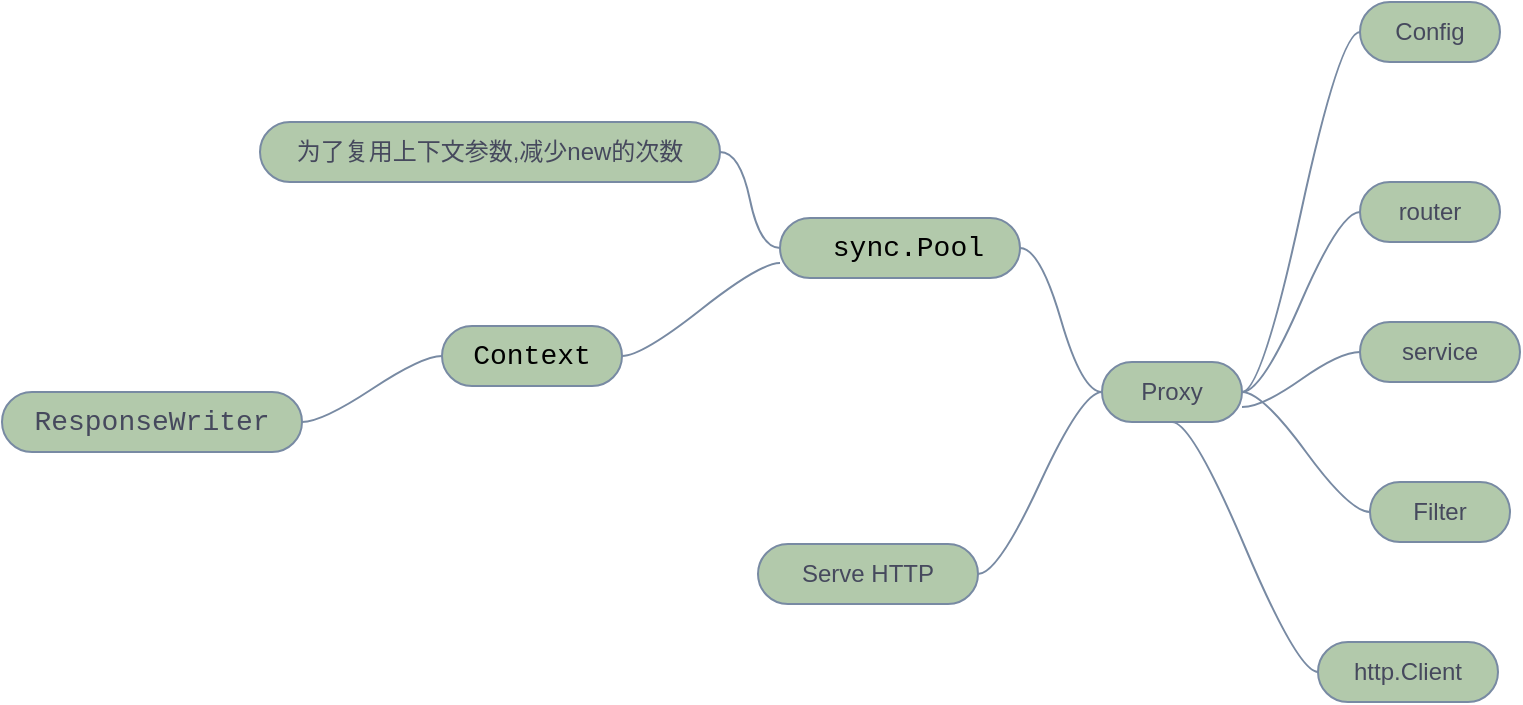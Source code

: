 <mxfile>
    <diagram id="HMJ6oblAigPsxfvTat6T" name="第 1 页">
        <mxGraphModel dx="1817" dy="575" grid="1" gridSize="10" guides="1" tooltips="1" connect="1" arrows="1" fold="1" page="1" pageScale="1" pageWidth="827" pageHeight="1169" background="#ffffff" math="0" shadow="0">
            <root>
                <mxCell id="0"/>
                <mxCell id="1" parent="0"/>
                <mxCell id="18" value="Proxy" style="whiteSpace=wrap;rounded=1;arcSize=50;align=center;verticalAlign=middle;strokeWidth=1;autosize=1;spacing=4;treeFolding=1;treeMoving=1;newEdgeStyle={&quot;edgeStyle&quot;:&quot;entityRelationEdgeStyle&quot;,&quot;startArrow&quot;:&quot;none&quot;,&quot;endArrow&quot;:&quot;none&quot;,&quot;segment&quot;:10,&quot;curved&quot;:1};fillColor=#B2C9AB;strokeColor=#788AA3;fontColor=#46495D;html=1;" parent="1" vertex="1">
                    <mxGeometry x="261" y="390" width="70" height="30" as="geometry"/>
                </mxCell>
                <mxCell id="20" value="Config" style="whiteSpace=wrap;html=1;rounded=1;arcSize=50;align=center;verticalAlign=middle;strokeWidth=1;autosize=1;spacing=4;treeFolding=1;treeMoving=1;newEdgeStyle={&quot;edgeStyle&quot;:&quot;entityRelationEdgeStyle&quot;,&quot;startArrow&quot;:&quot;none&quot;,&quot;endArrow&quot;:&quot;none&quot;,&quot;segment&quot;:10,&quot;curved&quot;:1};fillColor=#B2C9AB;strokeColor=#788AA3;fontColor=#46495D;" parent="1" vertex="1" collapsed="1">
                    <mxGeometry x="390" y="210" width="70" height="30" as="geometry"/>
                </mxCell>
                <mxCell id="21" value="" style="edgeStyle=entityRelationEdgeStyle;startArrow=none;endArrow=none;segment=10;curved=1;exitX=1;exitY=0.5;exitDx=0;exitDy=0;strokeColor=#788AA3;fontColor=#46495D;" parent="1" source="18" target="20" edge="1">
                    <mxGeometry relative="1" as="geometry">
                        <mxPoint x="370" y="400" as="sourcePoint"/>
                    </mxGeometry>
                </mxCell>
                <mxCell id="22" value="Proxy Connect Info" style="whiteSpace=wrap;html=1;rounded=1;arcSize=50;align=center;verticalAlign=middle;strokeWidth=1;autosize=1;spacing=4;treeFolding=1;treeMoving=1;newEdgeStyle={&quot;edgeStyle&quot;:&quot;entityRelationEdgeStyle&quot;,&quot;startArrow&quot;:&quot;none&quot;,&quot;endArrow&quot;:&quot;none&quot;,&quot;segment&quot;:10,&quot;curved&quot;:1};fillColor=#B2C9AB;strokeColor=#788AA3;fontColor=#46495D;" parent="1" vertex="1" visible="0">
                    <mxGeometry x="496" y="268" width="140" height="30" as="geometry"/>
                </mxCell>
                <mxCell id="23" value="" style="edgeStyle=entityRelationEdgeStyle;startArrow=none;endArrow=none;segment=10;curved=1;exitX=1;exitY=0.25;exitDx=0;exitDy=0;strokeColor=#788AA3;fontColor=#46495D;" parent="1" source="20" target="22" edge="1" visible="0">
                    <mxGeometry relative="1" as="geometry">
                        <mxPoint x="490" y="310" as="sourcePoint"/>
                    </mxGeometry>
                </mxCell>
                <mxCell id="26" value="Admin Info" style="whiteSpace=wrap;html=1;rounded=1;arcSize=50;align=center;verticalAlign=middle;strokeWidth=1;autosize=1;spacing=4;treeFolding=1;treeMoving=1;newEdgeStyle={&quot;edgeStyle&quot;:&quot;entityRelationEdgeStyle&quot;,&quot;startArrow&quot;:&quot;none&quot;,&quot;endArrow&quot;:&quot;none&quot;,&quot;segment&quot;:10,&quot;curved&quot;:1};fillColor=#B2C9AB;strokeColor=#788AA3;fontColor=#46495D;" parent="1" vertex="1" visible="0">
                    <mxGeometry x="510" y="408" width="100" height="30" as="geometry"/>
                </mxCell>
                <mxCell id="27" value="" style="edgeStyle=entityRelationEdgeStyle;startArrow=none;endArrow=none;segment=10;curved=1;exitX=1;exitY=0.75;exitDx=0;exitDy=0;strokeColor=#788AA3;fontColor=#46495D;" parent="1" source="20" target="26" edge="1" visible="0">
                    <mxGeometry relative="1" as="geometry">
                        <mxPoint x="520" y="375.5" as="sourcePoint"/>
                    </mxGeometry>
                </mxCell>
                <mxCell id="28" value="addr" style="whiteSpace=wrap;html=1;rounded=1;arcSize=50;align=center;verticalAlign=middle;strokeWidth=1;autosize=1;spacing=4;treeFolding=1;treeMoving=1;newEdgeStyle={&quot;edgeStyle&quot;:&quot;entityRelationEdgeStyle&quot;,&quot;startArrow&quot;:&quot;none&quot;,&quot;endArrow&quot;:&quot;none&quot;,&quot;segment&quot;:10,&quot;curved&quot;:1};fillColor=#B2C9AB;strokeColor=#788AA3;fontColor=#46495D;" parent="1" vertex="1" visible="0">
                    <mxGeometry x="726" y="168" width="60" height="30" as="geometry"/>
                </mxCell>
                <mxCell id="29" value="" style="edgeStyle=entityRelationEdgeStyle;startArrow=none;endArrow=none;segment=10;curved=1;exitX=1;exitY=0.25;exitDx=0;exitDy=0;strokeColor=#788AA3;fontColor=#46495D;" parent="1" source="22" target="28" edge="1" visible="0">
                    <mxGeometry relative="1" as="geometry">
                        <mxPoint x="670" y="282" as="sourcePoint"/>
                    </mxGeometry>
                </mxCell>
                <mxCell id="30" value="plugin" style="whiteSpace=wrap;html=1;rounded=1;arcSize=50;align=center;verticalAlign=middle;strokeWidth=1;autosize=1;spacing=4;treeFolding=1;treeMoving=1;newEdgeStyle={&quot;edgeStyle&quot;:&quot;entityRelationEdgeStyle&quot;,&quot;startArrow&quot;:&quot;none&quot;,&quot;endArrow&quot;:&quot;none&quot;,&quot;segment&quot;:10,&quot;curved&quot;:1};fillColor=#B2C9AB;strokeColor=#788AA3;fontColor=#46495D;" parent="1" vertex="1" visible="0">
                    <mxGeometry x="721" y="228" width="70" height="30" as="geometry"/>
                </mxCell>
                <mxCell id="31" value="" style="edgeStyle=entityRelationEdgeStyle;startArrow=none;endArrow=none;segment=10;curved=1;exitX=1;exitY=0.5;exitDx=0;exitDy=0;strokeColor=#788AA3;fontColor=#46495D;" parent="1" source="22" target="30" edge="1" visible="0">
                    <mxGeometry relative="1" as="geometry">
                        <mxPoint x="680" y="350" as="sourcePoint"/>
                    </mxGeometry>
                </mxCell>
                <mxCell id="33" value="max connection" style="whiteSpace=wrap;html=1;rounded=1;arcSize=50;align=center;verticalAlign=middle;strokeWidth=1;autosize=1;spacing=4;treeFolding=1;treeMoving=1;newEdgeStyle={&quot;edgeStyle&quot;:&quot;entityRelationEdgeStyle&quot;,&quot;startArrow&quot;:&quot;none&quot;,&quot;endArrow&quot;:&quot;none&quot;,&quot;segment&quot;:10,&quot;curved&quot;:1};fillColor=#B2C9AB;strokeColor=#788AA3;fontColor=#46495D;" parent="1" vertex="1" visible="0">
                    <mxGeometry x="730" y="296" width="120" height="30" as="geometry"/>
                </mxCell>
                <mxCell id="34" value="" style="edgeStyle=entityRelationEdgeStyle;startArrow=none;endArrow=none;segment=10;curved=1;exitX=1;exitY=0.75;exitDx=0;exitDy=0;strokeColor=#788AA3;fontColor=#46495D;" parent="1" source="22" target="33" edge="1" visible="0">
                    <mxGeometry relative="1" as="geometry">
                        <mxPoint x="700" y="340" as="sourcePoint"/>
                    </mxGeometry>
                </mxCell>
                <mxCell id="37" value="enable https" style="whiteSpace=wrap;html=1;rounded=1;arcSize=50;align=center;verticalAlign=middle;strokeWidth=1;autosize=1;spacing=4;treeFolding=1;treeMoving=1;newEdgeStyle={&quot;edgeStyle&quot;:&quot;entityRelationEdgeStyle&quot;,&quot;startArrow&quot;:&quot;none&quot;,&quot;endArrow&quot;:&quot;none&quot;,&quot;segment&quot;:10,&quot;curved&quot;:1};fillColor=#B2C9AB;strokeColor=#788AA3;fontColor=#46495D;" parent="1" vertex="1" visible="0">
                    <mxGeometry x="731" y="348" width="110" height="30" as="geometry"/>
                </mxCell>
                <mxCell id="38" value="" style="edgeStyle=entityRelationEdgeStyle;startArrow=none;endArrow=none;segment=10;curved=1;exitX=1;exitY=0.75;exitDx=0;exitDy=0;strokeColor=#788AA3;fontColor=#46495D;" parent="1" source="22" target="37" edge="1" visible="0">
                    <mxGeometry relative="1" as="geometry">
                        <mxPoint x="710" y="390" as="sourcePoint"/>
                    </mxGeometry>
                </mxCell>
                <mxCell id="39" value="addr" style="whiteSpace=wrap;html=1;rounded=1;arcSize=50;align=center;verticalAlign=middle;strokeWidth=1;autosize=1;spacing=4;treeFolding=1;treeMoving=1;newEdgeStyle={&quot;edgeStyle&quot;:&quot;entityRelationEdgeStyle&quot;,&quot;startArrow&quot;:&quot;none&quot;,&quot;endArrow&quot;:&quot;none&quot;,&quot;segment&quot;:10,&quot;curved&quot;:1};fillColor=#B2C9AB;strokeColor=#788AA3;fontColor=#46495D;" parent="1" vertex="1" visible="0">
                    <mxGeometry x="676" y="408" width="60" height="30" as="geometry"/>
                </mxCell>
                <mxCell id="40" value="" style="edgeStyle=entityRelationEdgeStyle;startArrow=none;endArrow=none;segment=10;curved=1;exitX=1;exitY=0.5;exitDx=0;exitDy=0;strokeColor=#788AA3;fontColor=#46495D;" parent="1" source="26" target="39" edge="1" visible="0">
                    <mxGeometry relative="1" as="geometry">
                        <mxPoint x="630" y="450" as="sourcePoint"/>
                    </mxGeometry>
                </mxCell>
                <mxCell id="41" value="source" style="whiteSpace=wrap;html=1;rounded=1;arcSize=50;align=center;verticalAlign=middle;strokeWidth=1;autosize=1;spacing=4;treeFolding=1;treeMoving=1;newEdgeStyle={&quot;edgeStyle&quot;:&quot;entityRelationEdgeStyle&quot;,&quot;startArrow&quot;:&quot;none&quot;,&quot;endArrow&quot;:&quot;none&quot;,&quot;segment&quot;:10,&quot;curved&quot;:1};fillColor=#B2C9AB;strokeColor=#788AA3;fontColor=#46495D;" parent="1" vertex="1" visible="0" collapsed="1">
                    <mxGeometry x="550" y="378" width="80" height="30" as="geometry"/>
                </mxCell>
                <mxCell id="42" value="" style="edgeStyle=entityRelationEdgeStyle;startArrow=none;endArrow=none;segment=10;curved=1;entryX=0.34;entryY=1.02;entryDx=0;entryDy=0;entryPerimeter=0;strokeColor=#788AA3;fontColor=#46495D;" parent="1" source="58" target="41" edge="1" visible="0">
                    <mxGeometry relative="1" as="geometry">
                        <mxPoint x="360" y="510" as="sourcePoint"/>
                    </mxGeometry>
                </mxCell>
                <mxCell id="43" value="from yaml" style="whiteSpace=wrap;html=1;rounded=1;arcSize=50;align=center;verticalAlign=middle;strokeWidth=1;autosize=1;spacing=4;treeFolding=1;treeMoving=1;newEdgeStyle={&quot;edgeStyle&quot;:&quot;entityRelationEdgeStyle&quot;,&quot;startArrow&quot;:&quot;none&quot;,&quot;endArrow&quot;:&quot;none&quot;,&quot;segment&quot;:10,&quot;curved&quot;:1};fillColor=#B2C9AB;strokeColor=#788AA3;fontColor=#46495D;" parent="1" vertex="1" visible="0">
                    <mxGeometry x="690" y="260" width="90" height="30" as="geometry"/>
                </mxCell>
                <mxCell id="44" value="" style="edgeStyle=entityRelationEdgeStyle;startArrow=none;endArrow=none;segment=10;curved=1;exitX=1;exitY=0.5;exitDx=0;exitDy=0;strokeColor=#788AA3;fontColor=#46495D;" parent="1" source="41" target="43" edge="1" visible="0">
                    <mxGeometry relative="1" as="geometry">
                        <mxPoint x="524" y="540" as="sourcePoint"/>
                    </mxGeometry>
                </mxCell>
                <mxCell id="45" value="from json" style="whiteSpace=wrap;html=1;rounded=1;arcSize=50;align=center;verticalAlign=middle;strokeWidth=1;autosize=1;spacing=4;treeFolding=1;treeMoving=1;newEdgeStyle={&quot;edgeStyle&quot;:&quot;entityRelationEdgeStyle&quot;,&quot;startArrow&quot;:&quot;none&quot;,&quot;endArrow&quot;:&quot;none&quot;,&quot;segment&quot;:10,&quot;curved&quot;:1};fillColor=#B2C9AB;strokeColor=#788AA3;fontColor=#46495D;" parent="1" vertex="1" visible="0">
                    <mxGeometry x="694" y="330" width="90" height="30" as="geometry"/>
                </mxCell>
                <mxCell id="46" value="" style="edgeStyle=entityRelationEdgeStyle;startArrow=none;endArrow=none;segment=10;curved=1;exitX=1;exitY=0.75;exitDx=0;exitDy=0;strokeColor=#788AA3;fontColor=#46495D;" parent="1" source="41" target="45" edge="1" visible="0">
                    <mxGeometry relative="1" as="geometry">
                        <mxPoint x="524" y="550" as="sourcePoint"/>
                    </mxGeometry>
                </mxCell>
                <mxCell id="47" value="from eureka" style="whiteSpace=wrap;html=1;rounded=1;arcSize=50;align=center;verticalAlign=middle;strokeWidth=1;autosize=1;spacing=4;treeFolding=1;treeMoving=1;newEdgeStyle={&quot;edgeStyle&quot;:&quot;entityRelationEdgeStyle&quot;,&quot;startArrow&quot;:&quot;none&quot;,&quot;endArrow&quot;:&quot;none&quot;,&quot;segment&quot;:10,&quot;curved&quot;:1};fillColor=#B2C9AB;strokeColor=#788AA3;fontColor=#46495D;" parent="1" vertex="1" visible="0">
                    <mxGeometry x="694" y="390" width="100" height="30" as="geometry"/>
                </mxCell>
                <mxCell id="48" value="" style="edgeStyle=entityRelationEdgeStyle;startArrow=none;endArrow=none;segment=10;curved=1;exitX=1;exitY=0.75;exitDx=0;exitDy=0;strokeColor=#788AA3;fontColor=#46495D;" parent="1" source="41" target="47" edge="1" visible="0">
                    <mxGeometry relative="1" as="geometry">
                        <mxPoint x="518" y="612" as="sourcePoint"/>
                    </mxGeometry>
                </mxCell>
                <mxCell id="50" value="source" style="whiteSpace=wrap;html=1;rounded=1;arcSize=50;align=center;verticalAlign=middle;strokeWidth=1;autosize=1;spacing=4;treeFolding=1;treeMoving=1;newEdgeStyle={&quot;edgeStyle&quot;:&quot;entityRelationEdgeStyle&quot;,&quot;startArrow&quot;:&quot;none&quot;,&quot;endArrow&quot;:&quot;none&quot;,&quot;segment&quot;:10,&quot;curved&quot;:1};fillColor=#B2C9AB;strokeColor=#788AA3;fontColor=#46495D;" parent="1" vertex="1" visible="0" collapsed="1">
                    <mxGeometry x="580" y="555" width="80" height="30" as="geometry"/>
                </mxCell>
                <mxCell id="51" value="" style="edgeStyle=entityRelationEdgeStyle;startArrow=none;endArrow=none;segment=10;curved=1;exitX=1;exitY=0.5;exitDx=0;exitDy=0;strokeColor=#788AA3;fontColor=#46495D;" parent="1" source="60" target="50" edge="1" visible="0">
                    <mxGeometry relative="1" as="geometry">
                        <mxPoint x="350" y="490" as="sourcePoint"/>
                    </mxGeometry>
                </mxCell>
                <mxCell id="52" value="from yaml" style="whiteSpace=wrap;html=1;rounded=1;arcSize=50;align=center;verticalAlign=middle;strokeWidth=1;autosize=1;spacing=4;treeFolding=1;treeMoving=1;newEdgeStyle={&quot;edgeStyle&quot;:&quot;entityRelationEdgeStyle&quot;,&quot;startArrow&quot;:&quot;none&quot;,&quot;endArrow&quot;:&quot;none&quot;,&quot;segment&quot;:10,&quot;curved&quot;:1};fillColor=#B2C9AB;strokeColor=#788AA3;fontColor=#46495D;" parent="1" vertex="1" visible="0">
                    <mxGeometry x="630" y="440" width="90" height="30" as="geometry"/>
                </mxCell>
                <mxCell id="53" value="" style="edgeStyle=entityRelationEdgeStyle;startArrow=none;endArrow=none;segment=10;curved=1;exitX=1;exitY=0.5;exitDx=0;exitDy=0;strokeColor=#788AA3;fontColor=#46495D;" parent="1" source="50" target="52" edge="1" visible="0">
                    <mxGeometry relative="1" as="geometry">
                        <mxPoint x="553" y="710" as="sourcePoint"/>
                    </mxGeometry>
                </mxCell>
                <mxCell id="54" value="from json" style="whiteSpace=wrap;html=1;rounded=1;arcSize=50;align=center;verticalAlign=middle;strokeWidth=1;autosize=1;spacing=4;treeFolding=1;treeMoving=1;newEdgeStyle={&quot;edgeStyle&quot;:&quot;entityRelationEdgeStyle&quot;,&quot;startArrow&quot;:&quot;none&quot;,&quot;endArrow&quot;:&quot;none&quot;,&quot;segment&quot;:10,&quot;curved&quot;:1};fillColor=#B2C9AB;strokeColor=#788AA3;fontColor=#46495D;" parent="1" vertex="1" visible="0">
                    <mxGeometry x="690" y="500" width="90" height="30" as="geometry"/>
                </mxCell>
                <mxCell id="55" value="" style="edgeStyle=entityRelationEdgeStyle;startArrow=none;endArrow=none;segment=10;curved=1;exitX=1;exitY=0.75;exitDx=0;exitDy=0;strokeColor=#788AA3;fontColor=#46495D;" parent="1" source="50" target="54" edge="1" visible="0">
                    <mxGeometry relative="1" as="geometry">
                        <mxPoint x="553" y="720" as="sourcePoint"/>
                    </mxGeometry>
                </mxCell>
                <mxCell id="56" value="from eureka" style="whiteSpace=wrap;html=1;rounded=1;arcSize=50;align=center;verticalAlign=middle;strokeWidth=1;autosize=1;spacing=4;treeFolding=1;treeMoving=1;newEdgeStyle={&quot;edgeStyle&quot;:&quot;entityRelationEdgeStyle&quot;,&quot;startArrow&quot;:&quot;none&quot;,&quot;endArrow&quot;:&quot;none&quot;,&quot;segment&quot;:10,&quot;curved&quot;:1};fillColor=#B2C9AB;strokeColor=#788AA3;fontColor=#46495D;" parent="1" vertex="1" visible="0">
                    <mxGeometry x="670" y="555" width="100" height="30" as="geometry"/>
                </mxCell>
                <mxCell id="57" value="" style="edgeStyle=entityRelationEdgeStyle;startArrow=none;endArrow=none;segment=10;curved=1;exitX=1;exitY=0.75;exitDx=0;exitDy=0;strokeColor=#788AA3;fontColor=#46495D;" parent="1" source="50" target="56" edge="1" visible="0">
                    <mxGeometry relative="1" as="geometry">
                        <mxPoint x="547" y="782" as="sourcePoint"/>
                    </mxGeometry>
                </mxCell>
                <mxCell id="58" value="router" style="whiteSpace=wrap;html=1;rounded=1;arcSize=50;align=center;verticalAlign=middle;strokeWidth=1;autosize=1;spacing=4;treeFolding=1;treeMoving=1;newEdgeStyle={&quot;edgeStyle&quot;:&quot;entityRelationEdgeStyle&quot;,&quot;startArrow&quot;:&quot;none&quot;,&quot;endArrow&quot;:&quot;none&quot;,&quot;segment&quot;:10,&quot;curved&quot;:1};fillColor=#B2C9AB;strokeColor=#788AA3;fontColor=#46495D;" parent="1" vertex="1" collapsed="1">
                    <mxGeometry x="390" y="300" width="70" height="30" as="geometry"/>
                </mxCell>
                <mxCell id="59" value="" style="edgeStyle=entityRelationEdgeStyle;startArrow=none;endArrow=none;segment=10;curved=1;strokeColor=#788AA3;fontColor=#46495D;" parent="1" source="18" target="58" edge="1">
                    <mxGeometry relative="1" as="geometry">
                        <mxPoint x="358" y="460" as="sourcePoint"/>
                    </mxGeometry>
                </mxCell>
                <mxCell id="60" value="service" style="whiteSpace=wrap;html=1;rounded=1;arcSize=50;align=center;verticalAlign=middle;strokeWidth=1;autosize=1;spacing=4;treeFolding=1;treeMoving=1;newEdgeStyle={&quot;edgeStyle&quot;:&quot;entityRelationEdgeStyle&quot;,&quot;startArrow&quot;:&quot;none&quot;,&quot;endArrow&quot;:&quot;none&quot;,&quot;segment&quot;:10,&quot;curved&quot;:1};fillColor=#B2C9AB;strokeColor=#788AA3;fontColor=#46495D;" parent="1" vertex="1" collapsed="1">
                    <mxGeometry x="390" y="370" width="80" height="30" as="geometry"/>
                </mxCell>
                <mxCell id="61" value="" style="edgeStyle=entityRelationEdgeStyle;startArrow=none;endArrow=none;segment=10;curved=1;exitX=1;exitY=0.75;exitDx=0;exitDy=0;strokeColor=#788AA3;fontColor=#46495D;" parent="1" source="18" target="60" edge="1">
                    <mxGeometry relative="1" as="geometry">
                        <mxPoint x="180" y="540" as="sourcePoint"/>
                    </mxGeometry>
                </mxCell>
                <mxCell id="62" value="Filter" style="whiteSpace=wrap;html=1;rounded=1;arcSize=50;align=center;verticalAlign=middle;strokeWidth=1;autosize=1;spacing=4;treeFolding=1;treeMoving=1;newEdgeStyle={&quot;edgeStyle&quot;:&quot;entityRelationEdgeStyle&quot;,&quot;startArrow&quot;:&quot;none&quot;,&quot;endArrow&quot;:&quot;none&quot;,&quot;segment&quot;:10,&quot;curved&quot;:1};fillColor=#B2C9AB;strokeColor=#788AA3;fontColor=#46495D;" parent="1" vertex="1">
                    <mxGeometry x="395" y="450" width="70" height="30" as="geometry"/>
                </mxCell>
                <mxCell id="63" value="" style="edgeStyle=entityRelationEdgeStyle;startArrow=none;endArrow=none;segment=10;curved=1;strokeColor=#788AA3;fontColor=#46495D;" parent="1" source="18" target="62" edge="1">
                    <mxGeometry relative="1" as="geometry">
                        <mxPoint x="353" y="510" as="sourcePoint"/>
                    </mxGeometry>
                </mxCell>
                <mxCell id="64" value="http.Client" style="whiteSpace=wrap;html=1;rounded=1;arcSize=50;align=center;verticalAlign=middle;strokeWidth=1;autosize=1;spacing=4;treeFolding=1;treeMoving=1;newEdgeStyle={&quot;edgeStyle&quot;:&quot;entityRelationEdgeStyle&quot;,&quot;startArrow&quot;:&quot;none&quot;,&quot;endArrow&quot;:&quot;none&quot;,&quot;segment&quot;:10,&quot;curved&quot;:1};fillColor=#B2C9AB;strokeColor=#788AA3;fontColor=#46495D;" parent="1" vertex="1">
                    <mxGeometry x="369" y="530" width="90" height="30" as="geometry"/>
                </mxCell>
                <mxCell id="65" value="" style="edgeStyle=entityRelationEdgeStyle;startArrow=none;endArrow=none;segment=10;curved=1;exitX=0.5;exitY=1;exitDx=0;exitDy=0;strokeColor=#788AA3;fontColor=#46495D;" parent="1" source="18" target="64" edge="1">
                    <mxGeometry relative="1" as="geometry">
                        <mxPoint x="353" y="550" as="sourcePoint"/>
                    </mxGeometry>
                </mxCell>
                <mxCell id="66" value="certs" style="whiteSpace=wrap;html=1;rounded=1;arcSize=50;align=center;verticalAlign=middle;strokeWidth=1;autosize=1;spacing=4;treeFolding=1;treeMoving=1;newEdgeStyle={&quot;edgeStyle&quot;:&quot;entityRelationEdgeStyle&quot;,&quot;startArrow&quot;:&quot;none&quot;,&quot;endArrow&quot;:&quot;none&quot;,&quot;segment&quot;:10,&quot;curved&quot;:1};fillColor=#B2C9AB;strokeColor=#788AA3;fontColor=#46495D;" parent="1" vertex="1" visible="0">
                    <mxGeometry x="900" y="350" width="70" height="30" as="geometry"/>
                </mxCell>
                <mxCell id="67" value="" style="edgeStyle=entityRelationEdgeStyle;startArrow=none;endArrow=none;segment=10;curved=1;exitX=1;exitY=0.25;exitDx=0;exitDy=0;strokeColor=#788AA3;fontColor=#46495D;" parent="1" source="37" target="66" edge="1" visible="0">
                    <mxGeometry relative="1" as="geometry">
                        <mxPoint x="620" y="314" as="sourcePoint"/>
                    </mxGeometry>
                </mxCell>
                <mxCell id="70" value="&lt;div style=&quot;font-family: &amp;#34;consolas&amp;#34; , &amp;#34;courier new&amp;#34; , monospace ; font-size: 14px ; line-height: 19px&quot;&gt;&lt;font color=&quot;#000000&quot;&gt;&amp;nbsp;sync.Pool&lt;/font&gt;&lt;/div&gt;" style="whiteSpace=wrap;html=1;rounded=1;arcSize=50;align=center;verticalAlign=middle;strokeWidth=1;autosize=1;spacing=4;treeFolding=1;treeMoving=1;newEdgeStyle={&quot;edgeStyle&quot;:&quot;entityRelationEdgeStyle&quot;,&quot;startArrow&quot;:&quot;none&quot;,&quot;endArrow&quot;:&quot;none&quot;,&quot;segment&quot;:10,&quot;curved&quot;:1};fillColor=#B2C9AB;strokeColor=#788AA3;fontColor=#46495D;" parent="1" vertex="1">
                    <mxGeometry x="100" y="318" width="120" height="30" as="geometry"/>
                </mxCell>
                <mxCell id="71" value="" style="edgeStyle=entityRelationEdgeStyle;startArrow=none;endArrow=none;segment=10;curved=1;strokeColor=#788AA3;fontColor=#46495D;" parent="1" source="18" target="70" edge="1">
                    <mxGeometry relative="1" as="geometry">
                        <mxPoint y="520" as="sourcePoint"/>
                    </mxGeometry>
                </mxCell>
                <mxCell id="72" value="Serve HTTP" style="whiteSpace=wrap;html=1;rounded=1;arcSize=50;align=center;verticalAlign=middle;strokeWidth=1;autosize=1;spacing=4;treeFolding=1;treeMoving=1;newEdgeStyle={&quot;edgeStyle&quot;:&quot;entityRelationEdgeStyle&quot;,&quot;startArrow&quot;:&quot;none&quot;,&quot;endArrow&quot;:&quot;none&quot;,&quot;segment&quot;:10,&quot;curved&quot;:1};fillColor=#B2C9AB;strokeColor=#788AA3;fontColor=#46495D;" parent="1" vertex="1">
                    <mxGeometry x="89" y="481" width="110" height="30" as="geometry"/>
                </mxCell>
                <mxCell id="73" value="" style="edgeStyle=entityRelationEdgeStyle;startArrow=none;endArrow=none;segment=10;curved=1;strokeColor=#788AA3;fontColor=#46495D;" parent="1" source="18" target="72" edge="1">
                    <mxGeometry relative="1" as="geometry">
                        <mxPoint x="189" y="408" as="sourcePoint"/>
                    </mxGeometry>
                </mxCell>
                <mxCell id="74" value="为了复用上下文参数,减少new的次数" style="whiteSpace=wrap;html=1;rounded=1;arcSize=50;align=center;verticalAlign=middle;strokeWidth=1;autosize=1;spacing=4;treeFolding=1;treeMoving=1;newEdgeStyle={&quot;edgeStyle&quot;:&quot;entityRelationEdgeStyle&quot;,&quot;startArrow&quot;:&quot;none&quot;,&quot;endArrow&quot;:&quot;none&quot;,&quot;segment&quot;:10,&quot;curved&quot;:1};fillColor=#B2C9AB;strokeColor=#788AA3;fontColor=#46495D;" parent="1" vertex="1">
                    <mxGeometry x="-160" y="270" width="230" height="30" as="geometry"/>
                </mxCell>
                <mxCell id="75" value="" style="edgeStyle=entityRelationEdgeStyle;startArrow=none;endArrow=none;segment=10;curved=1;exitX=0;exitY=0.5;exitDx=0;exitDy=0;strokeColor=#788AA3;fontColor=#46495D;" parent="1" source="70" target="74" edge="1">
                    <mxGeometry relative="1" as="geometry">
                        <mxPoint x="50" y="339.75" as="sourcePoint"/>
                    </mxGeometry>
                </mxCell>
                <mxCell id="76" value="&lt;div style=&quot;font-family: &amp;#34;consolas&amp;#34; , &amp;#34;courier new&amp;#34; , monospace ; font-size: 14px ; line-height: 19px&quot;&gt;&lt;font color=&quot;#000000&quot;&gt;Context&lt;/font&gt;&lt;/div&gt;" style="whiteSpace=wrap;html=1;rounded=1;arcSize=50;align=center;verticalAlign=middle;strokeWidth=1;autosize=1;spacing=4;treeFolding=1;treeMoving=1;newEdgeStyle={&quot;edgeStyle&quot;:&quot;entityRelationEdgeStyle&quot;,&quot;startArrow&quot;:&quot;none&quot;,&quot;endArrow&quot;:&quot;none&quot;,&quot;segment&quot;:10,&quot;curved&quot;:1};fillColor=#B2C9AB;strokeColor=#788AA3;fontColor=#46495D;" parent="1" vertex="1">
                    <mxGeometry x="-69" y="372" width="90" height="30" as="geometry"/>
                </mxCell>
                <mxCell id="77" value="" style="edgeStyle=entityRelationEdgeStyle;startArrow=none;endArrow=none;segment=10;curved=1;exitX=0;exitY=0.75;exitDx=0;exitDy=0;strokeColor=#788AA3;fontColor=#46495D;" parent="1" source="70" target="76" edge="1">
                    <mxGeometry relative="1" as="geometry">
                        <mxPoint x="-100" y="414" as="sourcePoint"/>
                    </mxGeometry>
                </mxCell>
                <mxCell id="78" value="&lt;div style=&quot;font-family: &amp;#34;consolas&amp;#34; , &amp;#34;courier new&amp;#34; , monospace ; font-size: 14px ; line-height: 19px&quot;&gt;ResponseWriter&lt;/div&gt;" style="whiteSpace=wrap;html=1;rounded=1;arcSize=50;align=center;verticalAlign=middle;strokeWidth=1;autosize=1;spacing=4;treeFolding=1;treeMoving=1;newEdgeStyle={&quot;edgeStyle&quot;:&quot;entityRelationEdgeStyle&quot;,&quot;startArrow&quot;:&quot;none&quot;,&quot;endArrow&quot;:&quot;none&quot;,&quot;segment&quot;:10,&quot;curved&quot;:1};fillColor=#B2C9AB;strokeColor=#788AA3;fontColor=#46495D;" parent="1" vertex="1">
                    <mxGeometry x="-289" y="405" width="150" height="30" as="geometry"/>
                </mxCell>
                <mxCell id="79" value="" style="edgeStyle=entityRelationEdgeStyle;startArrow=none;endArrow=none;segment=10;curved=1;strokeColor=#788AA3;fontColor=#46495D;" parent="1" source="76" target="78" edge="1">
                    <mxGeometry relative="1" as="geometry">
                        <mxPoint x="-169" y="370" as="sourcePoint"/>
                    </mxGeometry>
                </mxCell>
            </root>
        </mxGraphModel>
    </diagram>
</mxfile>